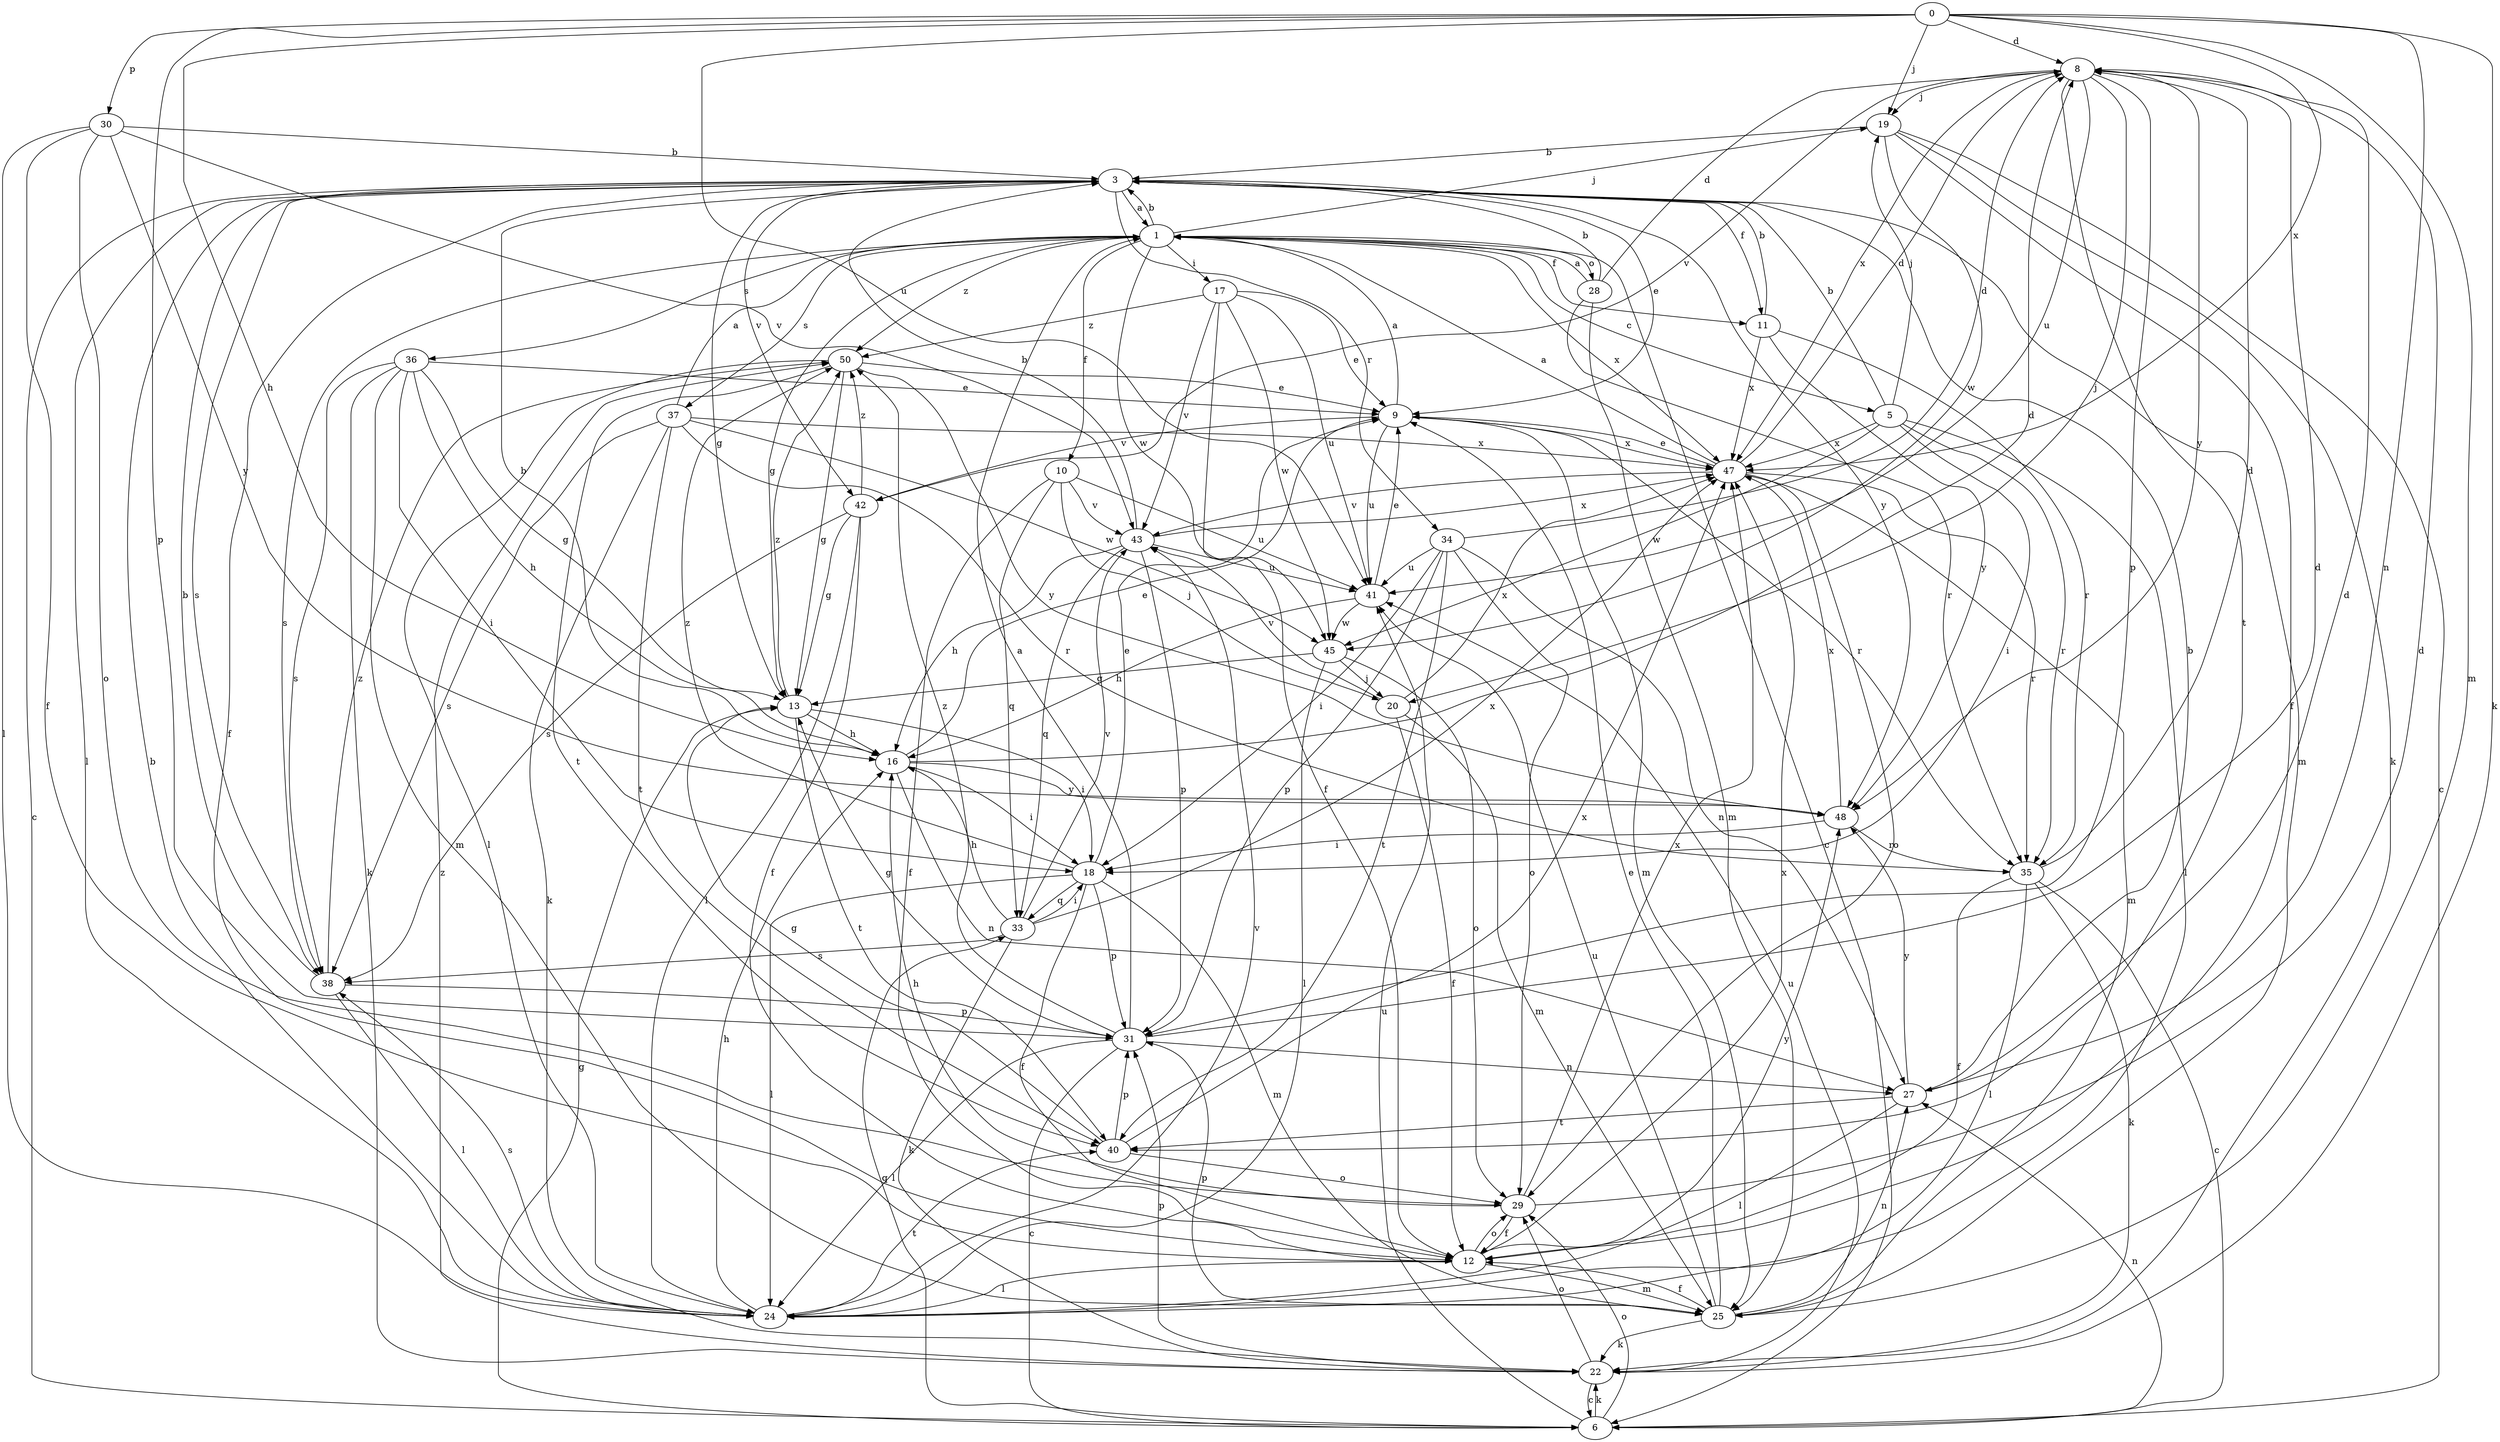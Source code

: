 strict digraph  {
0;
1;
3;
5;
6;
8;
9;
10;
11;
12;
13;
16;
17;
18;
19;
20;
22;
24;
25;
27;
28;
29;
30;
31;
33;
34;
35;
36;
37;
38;
40;
41;
42;
43;
45;
47;
48;
50;
0 -> 8  [label=d];
0 -> 16  [label=h];
0 -> 19  [label=j];
0 -> 22  [label=k];
0 -> 25  [label=m];
0 -> 27  [label=n];
0 -> 30  [label=p];
0 -> 31  [label=p];
0 -> 41  [label=u];
0 -> 47  [label=x];
1 -> 3  [label=b];
1 -> 5  [label=c];
1 -> 6  [label=c];
1 -> 10  [label=f];
1 -> 11  [label=f];
1 -> 13  [label=g];
1 -> 17  [label=i];
1 -> 19  [label=j];
1 -> 28  [label=o];
1 -> 36  [label=s];
1 -> 37  [label=s];
1 -> 38  [label=s];
1 -> 45  [label=w];
1 -> 47  [label=x];
1 -> 50  [label=z];
3 -> 1  [label=a];
3 -> 6  [label=c];
3 -> 9  [label=e];
3 -> 11  [label=f];
3 -> 12  [label=f];
3 -> 13  [label=g];
3 -> 24  [label=l];
3 -> 25  [label=m];
3 -> 34  [label=r];
3 -> 38  [label=s];
3 -> 42  [label=v];
3 -> 48  [label=y];
5 -> 3  [label=b];
5 -> 18  [label=i];
5 -> 19  [label=j];
5 -> 24  [label=l];
5 -> 35  [label=r];
5 -> 45  [label=w];
5 -> 47  [label=x];
6 -> 13  [label=g];
6 -> 22  [label=k];
6 -> 27  [label=n];
6 -> 29  [label=o];
6 -> 33  [label=q];
6 -> 41  [label=u];
8 -> 19  [label=j];
8 -> 20  [label=j];
8 -> 31  [label=p];
8 -> 40  [label=t];
8 -> 41  [label=u];
8 -> 42  [label=v];
8 -> 47  [label=x];
8 -> 48  [label=y];
9 -> 1  [label=a];
9 -> 25  [label=m];
9 -> 35  [label=r];
9 -> 41  [label=u];
9 -> 42  [label=v];
9 -> 47  [label=x];
10 -> 12  [label=f];
10 -> 20  [label=j];
10 -> 33  [label=q];
10 -> 41  [label=u];
10 -> 43  [label=v];
11 -> 3  [label=b];
11 -> 35  [label=r];
11 -> 47  [label=x];
11 -> 48  [label=y];
12 -> 24  [label=l];
12 -> 25  [label=m];
12 -> 29  [label=o];
12 -> 47  [label=x];
12 -> 48  [label=y];
13 -> 16  [label=h];
13 -> 18  [label=i];
13 -> 40  [label=t];
13 -> 50  [label=z];
16 -> 3  [label=b];
16 -> 8  [label=d];
16 -> 9  [label=e];
16 -> 18  [label=i];
16 -> 27  [label=n];
16 -> 48  [label=y];
17 -> 9  [label=e];
17 -> 12  [label=f];
17 -> 41  [label=u];
17 -> 43  [label=v];
17 -> 45  [label=w];
17 -> 50  [label=z];
18 -> 9  [label=e];
18 -> 12  [label=f];
18 -> 24  [label=l];
18 -> 25  [label=m];
18 -> 31  [label=p];
18 -> 33  [label=q];
18 -> 50  [label=z];
19 -> 3  [label=b];
19 -> 6  [label=c];
19 -> 12  [label=f];
19 -> 22  [label=k];
19 -> 45  [label=w];
20 -> 12  [label=f];
20 -> 25  [label=m];
20 -> 43  [label=v];
20 -> 47  [label=x];
22 -> 6  [label=c];
22 -> 29  [label=o];
22 -> 31  [label=p];
22 -> 41  [label=u];
22 -> 50  [label=z];
24 -> 3  [label=b];
24 -> 16  [label=h];
24 -> 38  [label=s];
24 -> 40  [label=t];
24 -> 43  [label=v];
25 -> 9  [label=e];
25 -> 12  [label=f];
25 -> 22  [label=k];
25 -> 27  [label=n];
25 -> 31  [label=p];
25 -> 41  [label=u];
27 -> 3  [label=b];
27 -> 8  [label=d];
27 -> 24  [label=l];
27 -> 40  [label=t];
27 -> 48  [label=y];
28 -> 1  [label=a];
28 -> 3  [label=b];
28 -> 8  [label=d];
28 -> 25  [label=m];
28 -> 35  [label=r];
29 -> 8  [label=d];
29 -> 12  [label=f];
29 -> 16  [label=h];
29 -> 47  [label=x];
30 -> 3  [label=b];
30 -> 12  [label=f];
30 -> 24  [label=l];
30 -> 29  [label=o];
30 -> 43  [label=v];
30 -> 48  [label=y];
31 -> 1  [label=a];
31 -> 6  [label=c];
31 -> 8  [label=d];
31 -> 13  [label=g];
31 -> 24  [label=l];
31 -> 27  [label=n];
31 -> 50  [label=z];
33 -> 16  [label=h];
33 -> 18  [label=i];
33 -> 22  [label=k];
33 -> 38  [label=s];
33 -> 43  [label=v];
33 -> 47  [label=x];
34 -> 8  [label=d];
34 -> 18  [label=i];
34 -> 27  [label=n];
34 -> 29  [label=o];
34 -> 31  [label=p];
34 -> 40  [label=t];
34 -> 41  [label=u];
35 -> 6  [label=c];
35 -> 8  [label=d];
35 -> 12  [label=f];
35 -> 22  [label=k];
35 -> 24  [label=l];
36 -> 9  [label=e];
36 -> 13  [label=g];
36 -> 16  [label=h];
36 -> 18  [label=i];
36 -> 22  [label=k];
36 -> 25  [label=m];
36 -> 38  [label=s];
37 -> 1  [label=a];
37 -> 22  [label=k];
37 -> 35  [label=r];
37 -> 38  [label=s];
37 -> 40  [label=t];
37 -> 45  [label=w];
37 -> 47  [label=x];
38 -> 3  [label=b];
38 -> 24  [label=l];
38 -> 31  [label=p];
38 -> 50  [label=z];
40 -> 13  [label=g];
40 -> 29  [label=o];
40 -> 31  [label=p];
40 -> 47  [label=x];
41 -> 9  [label=e];
41 -> 16  [label=h];
41 -> 45  [label=w];
42 -> 12  [label=f];
42 -> 13  [label=g];
42 -> 24  [label=l];
42 -> 38  [label=s];
42 -> 50  [label=z];
43 -> 3  [label=b];
43 -> 16  [label=h];
43 -> 31  [label=p];
43 -> 33  [label=q];
43 -> 41  [label=u];
43 -> 47  [label=x];
45 -> 13  [label=g];
45 -> 20  [label=j];
45 -> 24  [label=l];
45 -> 29  [label=o];
47 -> 1  [label=a];
47 -> 8  [label=d];
47 -> 9  [label=e];
47 -> 25  [label=m];
47 -> 29  [label=o];
47 -> 35  [label=r];
47 -> 43  [label=v];
48 -> 18  [label=i];
48 -> 35  [label=r];
48 -> 47  [label=x];
50 -> 9  [label=e];
50 -> 13  [label=g];
50 -> 24  [label=l];
50 -> 40  [label=t];
50 -> 48  [label=y];
}
